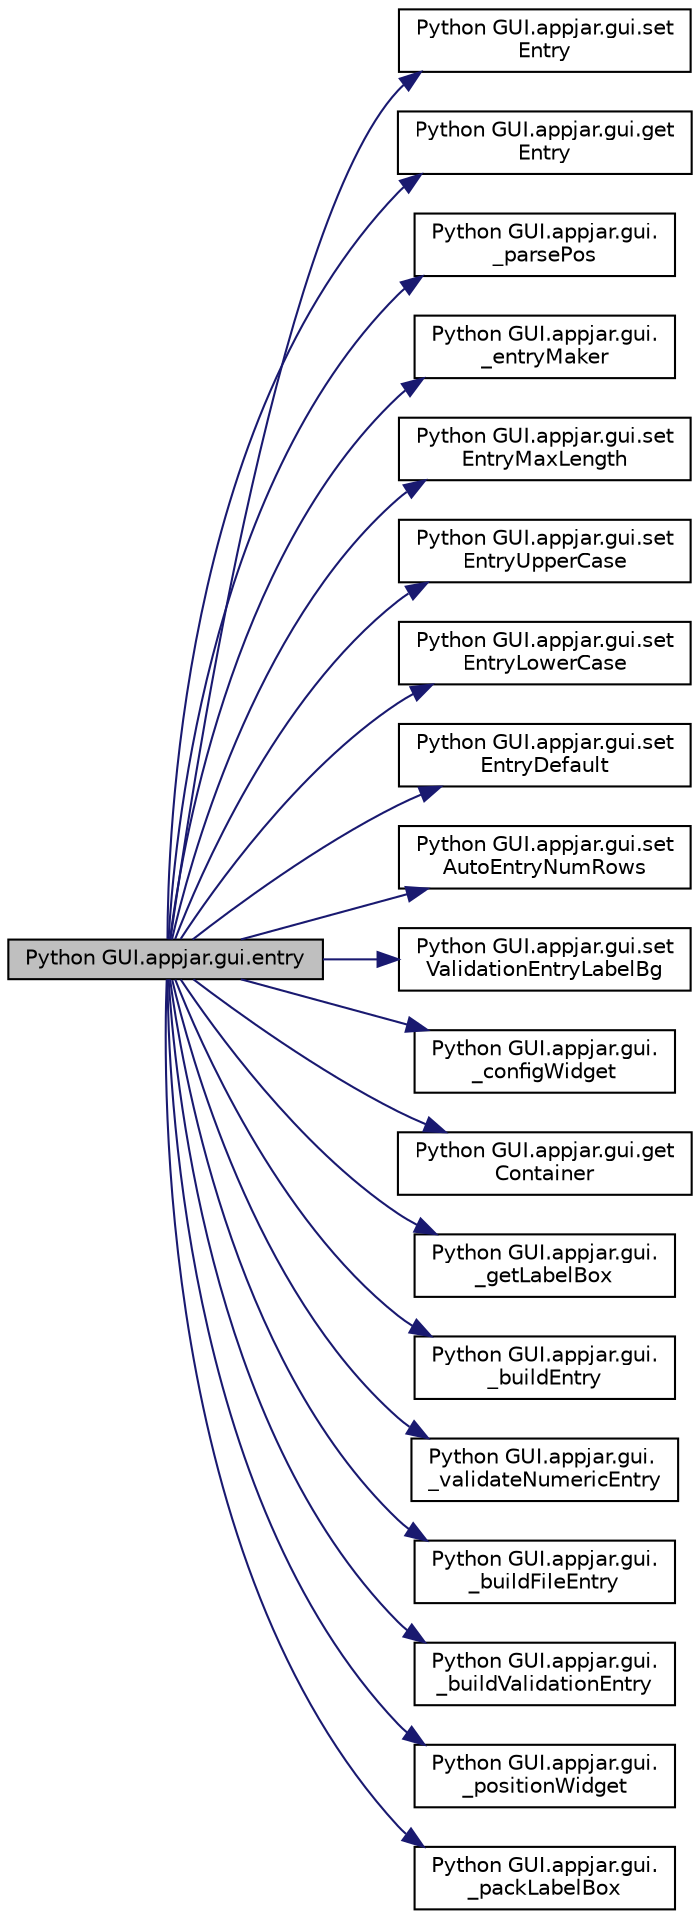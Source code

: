 digraph "Python GUI.appjar.gui.entry"
{
  edge [fontname="Helvetica",fontsize="10",labelfontname="Helvetica",labelfontsize="10"];
  node [fontname="Helvetica",fontsize="10",shape=record];
  rankdir="LR";
  Node1279 [label="Python GUI.appjar.gui.entry",height=0.2,width=0.4,color="black", fillcolor="grey75", style="filled", fontcolor="black"];
  Node1279 -> Node1280 [color="midnightblue",fontsize="10",style="solid",fontname="Helvetica"];
  Node1280 [label="Python GUI.appjar.gui.set\lEntry",height=0.2,width=0.4,color="black", fillcolor="white", style="filled",URL="$class_python_01_g_u_i_1_1appjar_1_1gui.html#a89fe21bdc55860f46ae7d4f32eb43944"];
  Node1279 -> Node1281 [color="midnightblue",fontsize="10",style="solid",fontname="Helvetica"];
  Node1281 [label="Python GUI.appjar.gui.get\lEntry",height=0.2,width=0.4,color="black", fillcolor="white", style="filled",URL="$class_python_01_g_u_i_1_1appjar_1_1gui.html#a05ae47974a6a35d4382f929ee968f059"];
  Node1279 -> Node1282 [color="midnightblue",fontsize="10",style="solid",fontname="Helvetica"];
  Node1282 [label="Python GUI.appjar.gui.\l_parsePos",height=0.2,width=0.4,color="black", fillcolor="white", style="filled",URL="$class_python_01_g_u_i_1_1appjar_1_1gui.html#a1151185c82adc42b922797e38132c2ca",tooltip="FUNCTIONS for labels. "];
  Node1279 -> Node1283 [color="midnightblue",fontsize="10",style="solid",fontname="Helvetica"];
  Node1283 [label="Python GUI.appjar.gui.\l_entryMaker",height=0.2,width=0.4,color="black", fillcolor="white", style="filled",URL="$class_python_01_g_u_i_1_1appjar_1_1gui.html#ae7af8ce191633f9119bb81c8d1f49960"];
  Node1279 -> Node1284 [color="midnightblue",fontsize="10",style="solid",fontname="Helvetica"];
  Node1284 [label="Python GUI.appjar.gui.set\lEntryMaxLength",height=0.2,width=0.4,color="black", fillcolor="white", style="filled",URL="$class_python_01_g_u_i_1_1appjar_1_1gui.html#a5f107caad865c8ed705912cf59e8be35"];
  Node1279 -> Node1285 [color="midnightblue",fontsize="10",style="solid",fontname="Helvetica"];
  Node1285 [label="Python GUI.appjar.gui.set\lEntryUpperCase",height=0.2,width=0.4,color="black", fillcolor="white", style="filled",URL="$class_python_01_g_u_i_1_1appjar_1_1gui.html#a08229aec58720b65b4b64824d5545eab"];
  Node1279 -> Node1286 [color="midnightblue",fontsize="10",style="solid",fontname="Helvetica"];
  Node1286 [label="Python GUI.appjar.gui.set\lEntryLowerCase",height=0.2,width=0.4,color="black", fillcolor="white", style="filled",URL="$class_python_01_g_u_i_1_1appjar_1_1gui.html#abfe955c4a98f97aec51c3c5bc05776a3"];
  Node1279 -> Node1287 [color="midnightblue",fontsize="10",style="solid",fontname="Helvetica"];
  Node1287 [label="Python GUI.appjar.gui.set\lEntryDefault",height=0.2,width=0.4,color="black", fillcolor="white", style="filled",URL="$class_python_01_g_u_i_1_1appjar_1_1gui.html#a14b31221337d8c4a4b64f829015a2cca"];
  Node1279 -> Node1288 [color="midnightblue",fontsize="10",style="solid",fontname="Helvetica"];
  Node1288 [label="Python GUI.appjar.gui.set\lAutoEntryNumRows",height=0.2,width=0.4,color="black", fillcolor="white", style="filled",URL="$class_python_01_g_u_i_1_1appjar_1_1gui.html#a1cbe4305f11ea524f0e4bf92dd3abce9"];
  Node1279 -> Node1289 [color="midnightblue",fontsize="10",style="solid",fontname="Helvetica"];
  Node1289 [label="Python GUI.appjar.gui.set\lValidationEntryLabelBg",height=0.2,width=0.4,color="black", fillcolor="white", style="filled",URL="$class_python_01_g_u_i_1_1appjar_1_1gui.html#a805045da95c52b389a14b02723f15c0e"];
  Node1279 -> Node1290 [color="midnightblue",fontsize="10",style="solid",fontname="Helvetica"];
  Node1290 [label="Python GUI.appjar.gui.\l_configWidget",height=0.2,width=0.4,color="black", fillcolor="white", style="filled",URL="$class_python_01_g_u_i_1_1appjar_1_1gui.html#a66b018474a855b26826b0580a7c40a9e"];
  Node1279 -> Node1291 [color="midnightblue",fontsize="10",style="solid",fontname="Helvetica"];
  Node1291 [label="Python GUI.appjar.gui.get\lContainer",height=0.2,width=0.4,color="black", fillcolor="white", style="filled",URL="$class_python_01_g_u_i_1_1appjar_1_1gui.html#aa89c83e95e3952f6cc39fc23dffa15ce"];
  Node1279 -> Node1292 [color="midnightblue",fontsize="10",style="solid",fontname="Helvetica"];
  Node1292 [label="Python GUI.appjar.gui.\l_getLabelBox",height=0.2,width=0.4,color="black", fillcolor="white", style="filled",URL="$class_python_01_g_u_i_1_1appjar_1_1gui.html#afee6592c719c5824c445781577480316",tooltip="LabelBox Functions. "];
  Node1279 -> Node1293 [color="midnightblue",fontsize="10",style="solid",fontname="Helvetica"];
  Node1293 [label="Python GUI.appjar.gui.\l_buildEntry",height=0.2,width=0.4,color="black", fillcolor="white", style="filled",URL="$class_python_01_g_u_i_1_1appjar_1_1gui.html#a56879cd0994133e7c0d3298c7e1cb909"];
  Node1279 -> Node1294 [color="midnightblue",fontsize="10",style="solid",fontname="Helvetica"];
  Node1294 [label="Python GUI.appjar.gui.\l_validateNumericEntry",height=0.2,width=0.4,color="black", fillcolor="white", style="filled",URL="$class_python_01_g_u_i_1_1appjar_1_1gui.html#a8cd9e38f7955088b19ea78f1719bf1db"];
  Node1279 -> Node1295 [color="midnightblue",fontsize="10",style="solid",fontname="Helvetica"];
  Node1295 [label="Python GUI.appjar.gui.\l_buildFileEntry",height=0.2,width=0.4,color="black", fillcolor="white", style="filled",URL="$class_python_01_g_u_i_1_1appjar_1_1gui.html#a8d8a1915fdb996975b5bc65d9065d342"];
  Node1279 -> Node1296 [color="midnightblue",fontsize="10",style="solid",fontname="Helvetica"];
  Node1296 [label="Python GUI.appjar.gui.\l_buildValidationEntry",height=0.2,width=0.4,color="black", fillcolor="white", style="filled",URL="$class_python_01_g_u_i_1_1appjar_1_1gui.html#a4cfac319d426ad44a16bc4c40099528c"];
  Node1279 -> Node1297 [color="midnightblue",fontsize="10",style="solid",fontname="Helvetica"];
  Node1297 [label="Python GUI.appjar.gui.\l_positionWidget",height=0.2,width=0.4,color="black", fillcolor="white", style="filled",URL="$class_python_01_g_u_i_1_1appjar_1_1gui.html#a994cf4bbd47f434233271d3d8b0eb4c6"];
  Node1279 -> Node1298 [color="midnightblue",fontsize="10",style="solid",fontname="Helvetica"];
  Node1298 [label="Python GUI.appjar.gui.\l_packLabelBox",height=0.2,width=0.4,color="black", fillcolor="white", style="filled",URL="$class_python_01_g_u_i_1_1appjar_1_1gui.html#a9528d09a82d6285e00026df374acb48f"];
}
